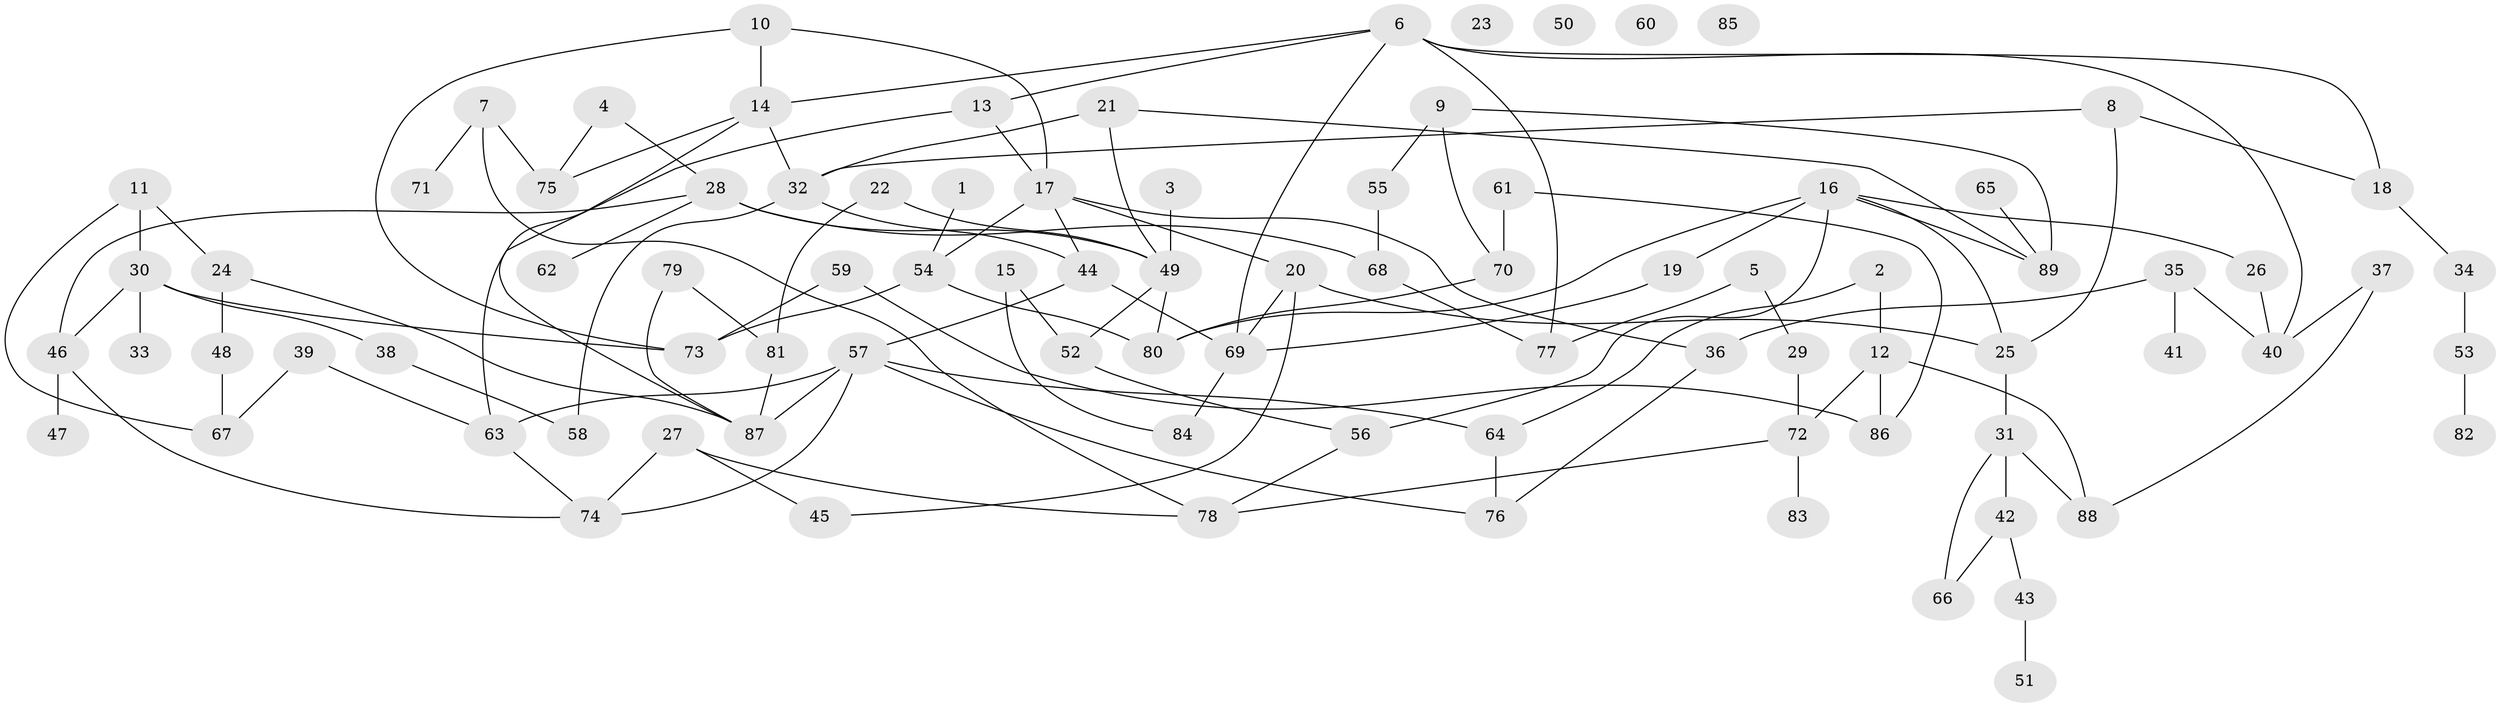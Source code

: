 // coarse degree distribution, {3: 0.14035087719298245, 2: 0.22807017543859648, 5: 0.12280701754385964, 7: 0.03508771929824561, 4: 0.19298245614035087, 6: 0.05263157894736842, 8: 0.03508771929824561, 0: 0.07017543859649122, 1: 0.12280701754385964}
// Generated by graph-tools (version 1.1) at 2025/41/03/06/25 10:41:24]
// undirected, 89 vertices, 126 edges
graph export_dot {
graph [start="1"]
  node [color=gray90,style=filled];
  1;
  2;
  3;
  4;
  5;
  6;
  7;
  8;
  9;
  10;
  11;
  12;
  13;
  14;
  15;
  16;
  17;
  18;
  19;
  20;
  21;
  22;
  23;
  24;
  25;
  26;
  27;
  28;
  29;
  30;
  31;
  32;
  33;
  34;
  35;
  36;
  37;
  38;
  39;
  40;
  41;
  42;
  43;
  44;
  45;
  46;
  47;
  48;
  49;
  50;
  51;
  52;
  53;
  54;
  55;
  56;
  57;
  58;
  59;
  60;
  61;
  62;
  63;
  64;
  65;
  66;
  67;
  68;
  69;
  70;
  71;
  72;
  73;
  74;
  75;
  76;
  77;
  78;
  79;
  80;
  81;
  82;
  83;
  84;
  85;
  86;
  87;
  88;
  89;
  1 -- 54;
  2 -- 12;
  2 -- 64;
  3 -- 49;
  4 -- 28;
  4 -- 75;
  5 -- 29;
  5 -- 77;
  6 -- 13;
  6 -- 14;
  6 -- 18;
  6 -- 40;
  6 -- 69;
  6 -- 77;
  7 -- 71;
  7 -- 75;
  7 -- 78;
  8 -- 18;
  8 -- 25;
  8 -- 32;
  9 -- 55;
  9 -- 70;
  9 -- 89;
  10 -- 14;
  10 -- 17;
  10 -- 73;
  11 -- 24;
  11 -- 30;
  11 -- 67;
  12 -- 72;
  12 -- 86;
  12 -- 88;
  13 -- 17;
  13 -- 63;
  14 -- 32;
  14 -- 75;
  14 -- 87;
  15 -- 52;
  15 -- 84;
  16 -- 19;
  16 -- 25;
  16 -- 26;
  16 -- 56;
  16 -- 80;
  16 -- 89;
  17 -- 20;
  17 -- 36;
  17 -- 44;
  17 -- 54;
  18 -- 34;
  19 -- 69;
  20 -- 25;
  20 -- 45;
  20 -- 69;
  21 -- 32;
  21 -- 49;
  21 -- 89;
  22 -- 49;
  22 -- 81;
  24 -- 48;
  24 -- 87;
  25 -- 31;
  26 -- 40;
  27 -- 45;
  27 -- 74;
  27 -- 78;
  28 -- 46;
  28 -- 49;
  28 -- 62;
  28 -- 68;
  29 -- 72;
  30 -- 33;
  30 -- 38;
  30 -- 46;
  30 -- 73;
  31 -- 42;
  31 -- 66;
  31 -- 88;
  32 -- 44;
  32 -- 58;
  34 -- 53;
  35 -- 36;
  35 -- 40;
  35 -- 41;
  36 -- 76;
  37 -- 40;
  37 -- 88;
  38 -- 58;
  39 -- 63;
  39 -- 67;
  42 -- 43;
  42 -- 66;
  43 -- 51;
  44 -- 57;
  44 -- 69;
  46 -- 47;
  46 -- 74;
  48 -- 67;
  49 -- 52;
  49 -- 80;
  52 -- 56;
  53 -- 82;
  54 -- 73;
  54 -- 80;
  55 -- 68;
  56 -- 78;
  57 -- 63;
  57 -- 64;
  57 -- 74;
  57 -- 76;
  57 -- 87;
  59 -- 73;
  59 -- 86;
  61 -- 70;
  61 -- 86;
  63 -- 74;
  64 -- 76;
  65 -- 89;
  68 -- 77;
  69 -- 84;
  70 -- 80;
  72 -- 78;
  72 -- 83;
  79 -- 81;
  79 -- 87;
  81 -- 87;
}
